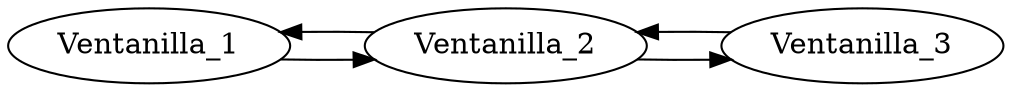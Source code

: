 digraph {rankdir=LR Ventanilla_1->Ventanilla_2
Ventanilla_2->Ventanilla_1
Ventanilla_2->Ventanilla_3
Ventanilla_3->Ventanilla_2
Ventanilla_3}